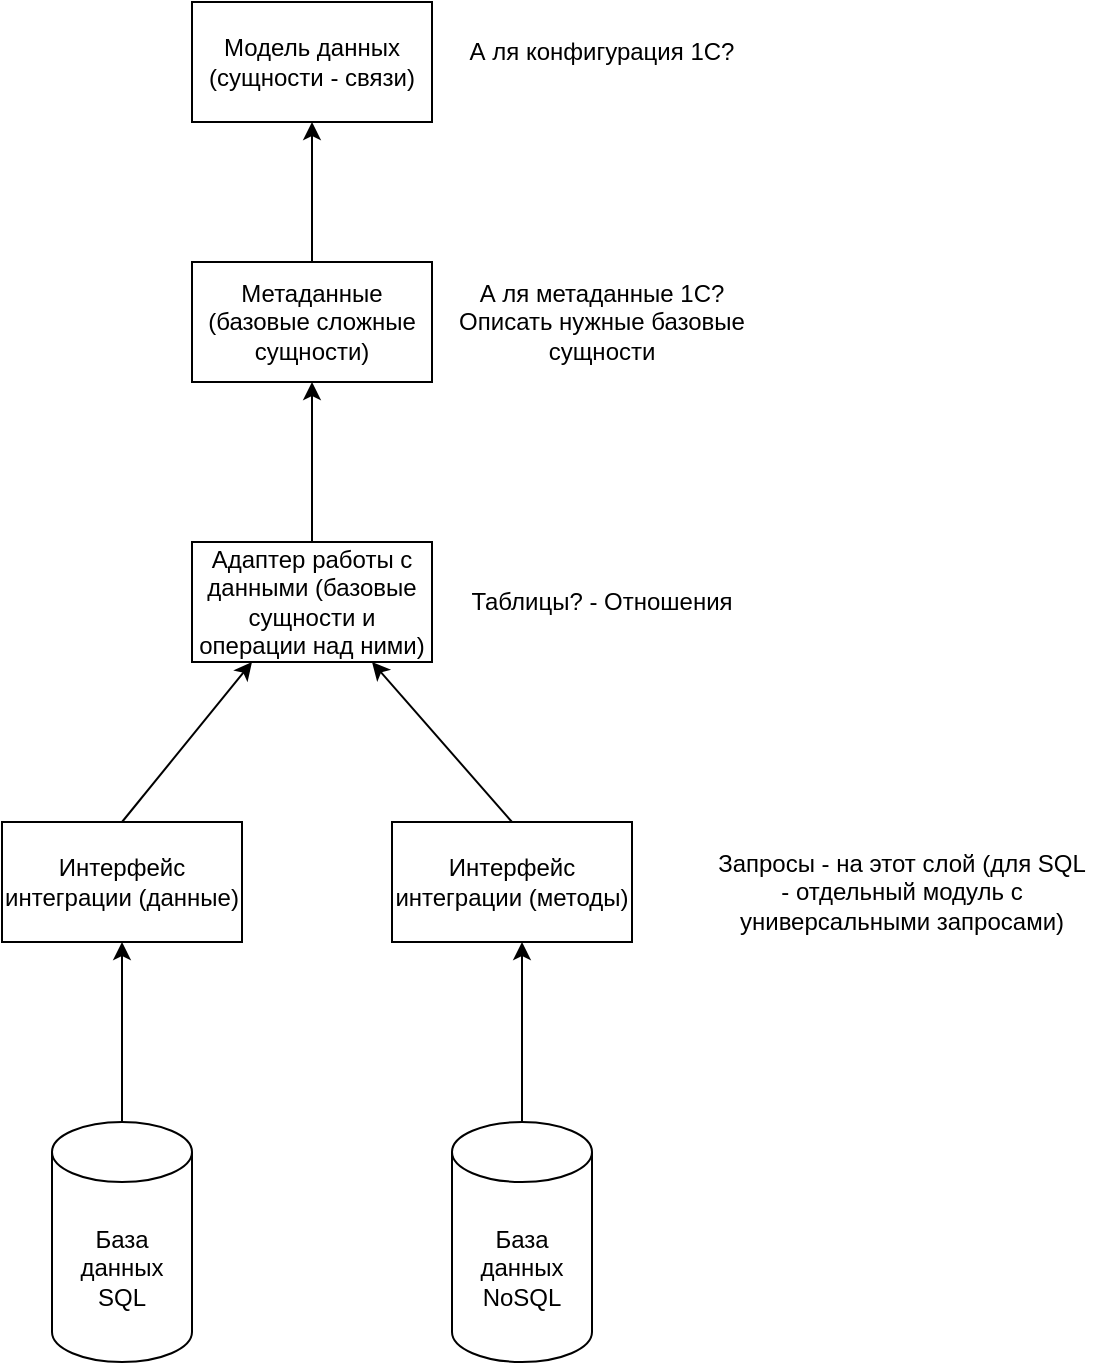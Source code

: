 <mxfile version="18.0.1" type="device"><diagram id="jWbBoB7gBs0TCN0cQdNN" name="Страница 1"><mxGraphModel dx="1038" dy="649" grid="1" gridSize="10" guides="1" tooltips="1" connect="1" arrows="1" fold="1" page="1" pageScale="1" pageWidth="827" pageHeight="1169" math="0" shadow="0"><root><mxCell id="0"/><mxCell id="1" parent="0"/><mxCell id="KaPvvxn7-cwgIbbOo02z-1" value="База данных SQL" style="shape=cylinder3;whiteSpace=wrap;html=1;boundedLbl=1;backgroundOutline=1;size=15;" vertex="1" parent="1"><mxGeometry x="200" y="630" width="70" height="120" as="geometry"/></mxCell><mxCell id="KaPvvxn7-cwgIbbOo02z-2" value="Интерфейс интеграции (методы)" style="rounded=0;whiteSpace=wrap;html=1;" vertex="1" parent="1"><mxGeometry x="370" y="480" width="120" height="60" as="geometry"/></mxCell><mxCell id="KaPvvxn7-cwgIbbOo02z-4" value="База данных NoSQL" style="shape=cylinder3;whiteSpace=wrap;html=1;boundedLbl=1;backgroundOutline=1;size=15;" vertex="1" parent="1"><mxGeometry x="400" y="630" width="70" height="120" as="geometry"/></mxCell><mxCell id="KaPvvxn7-cwgIbbOo02z-5" value="" style="endArrow=classic;html=1;rounded=0;exitX=0.5;exitY=0;exitDx=0;exitDy=0;exitPerimeter=0;" edge="1" parent="1" source="KaPvvxn7-cwgIbbOo02z-1"><mxGeometry width="50" height="50" relative="1" as="geometry"><mxPoint x="250" y="610" as="sourcePoint"/><mxPoint x="235" y="540" as="targetPoint"/></mxGeometry></mxCell><mxCell id="KaPvvxn7-cwgIbbOo02z-6" value="" style="endArrow=classic;html=1;rounded=0;exitX=0.5;exitY=0;exitDx=0;exitDy=0;exitPerimeter=0;" edge="1" parent="1" source="KaPvvxn7-cwgIbbOo02z-4"><mxGeometry width="50" height="50" relative="1" as="geometry"><mxPoint x="360" y="600" as="sourcePoint"/><mxPoint x="435" y="540" as="targetPoint"/></mxGeometry></mxCell><mxCell id="KaPvvxn7-cwgIbbOo02z-7" value="Интерфейс интеграции (данные)" style="rounded=0;whiteSpace=wrap;html=1;" vertex="1" parent="1"><mxGeometry x="175" y="480" width="120" height="60" as="geometry"/></mxCell><mxCell id="KaPvvxn7-cwgIbbOo02z-8" value="Адаптер работы с данными (базовые сущности и операции над ними)" style="rounded=0;whiteSpace=wrap;html=1;" vertex="1" parent="1"><mxGeometry x="270" y="340" width="120" height="60" as="geometry"/></mxCell><mxCell id="KaPvvxn7-cwgIbbOo02z-9" value="" style="endArrow=classic;html=1;rounded=0;exitX=0.5;exitY=0;exitDx=0;exitDy=0;entryX=0.25;entryY=1;entryDx=0;entryDy=0;" edge="1" parent="1" source="KaPvvxn7-cwgIbbOo02z-7" target="KaPvvxn7-cwgIbbOo02z-8"><mxGeometry width="50" height="50" relative="1" as="geometry"><mxPoint x="190" y="460" as="sourcePoint"/><mxPoint x="240" y="410" as="targetPoint"/></mxGeometry></mxCell><mxCell id="KaPvvxn7-cwgIbbOo02z-10" value="" style="endArrow=classic;html=1;rounded=0;exitX=0.5;exitY=0;exitDx=0;exitDy=0;entryX=0.75;entryY=1;entryDx=0;entryDy=0;" edge="1" parent="1" source="KaPvvxn7-cwgIbbOo02z-2" target="KaPvvxn7-cwgIbbOo02z-8"><mxGeometry width="50" height="50" relative="1" as="geometry"><mxPoint x="430" y="440" as="sourcePoint"/><mxPoint x="480" y="390" as="targetPoint"/></mxGeometry></mxCell><mxCell id="KaPvvxn7-cwgIbbOo02z-11" value="Метаданные (базовые сложные сущности)" style="rounded=0;whiteSpace=wrap;html=1;" vertex="1" parent="1"><mxGeometry x="270" y="200" width="120" height="60" as="geometry"/></mxCell><mxCell id="KaPvvxn7-cwgIbbOo02z-12" value="Таблицы? - Отношения" style="text;html=1;strokeColor=none;fillColor=none;align=center;verticalAlign=middle;whiteSpace=wrap;rounded=0;" vertex="1" parent="1"><mxGeometry x="400" y="355" width="150" height="30" as="geometry"/></mxCell><mxCell id="KaPvvxn7-cwgIbbOo02z-13" value="" style="endArrow=classic;html=1;rounded=0;exitX=0.5;exitY=0;exitDx=0;exitDy=0;entryX=0.5;entryY=1;entryDx=0;entryDy=0;" edge="1" parent="1" source="KaPvvxn7-cwgIbbOo02z-8" target="KaPvvxn7-cwgIbbOo02z-11"><mxGeometry width="50" height="50" relative="1" as="geometry"><mxPoint x="300" y="320" as="sourcePoint"/><mxPoint x="350" y="270" as="targetPoint"/></mxGeometry></mxCell><mxCell id="KaPvvxn7-cwgIbbOo02z-14" value="Модель данных (сущности - связи)" style="rounded=0;whiteSpace=wrap;html=1;" vertex="1" parent="1"><mxGeometry x="270" y="70" width="120" height="60" as="geometry"/></mxCell><mxCell id="KaPvvxn7-cwgIbbOo02z-15" value="А ля метаданные 1С? Описать нужные базовые сущности" style="text;html=1;strokeColor=none;fillColor=none;align=center;verticalAlign=middle;whiteSpace=wrap;rounded=0;" vertex="1" parent="1"><mxGeometry x="400" y="215" width="150" height="30" as="geometry"/></mxCell><mxCell id="KaPvvxn7-cwgIbbOo02z-16" value="А ля конфигурация 1С?" style="text;html=1;strokeColor=none;fillColor=none;align=center;verticalAlign=middle;whiteSpace=wrap;rounded=0;" vertex="1" parent="1"><mxGeometry x="400" y="80" width="150" height="30" as="geometry"/></mxCell><mxCell id="KaPvvxn7-cwgIbbOo02z-17" value="" style="endArrow=classic;html=1;rounded=0;exitX=0.5;exitY=0;exitDx=0;exitDy=0;entryX=0.5;entryY=1;entryDx=0;entryDy=0;" edge="1" parent="1" source="KaPvvxn7-cwgIbbOo02z-11" target="KaPvvxn7-cwgIbbOo02z-14"><mxGeometry width="50" height="50" relative="1" as="geometry"><mxPoint x="250" y="190" as="sourcePoint"/><mxPoint x="300" y="140" as="targetPoint"/></mxGeometry></mxCell><mxCell id="KaPvvxn7-cwgIbbOo02z-18" value="Запросы - на этот слой (для SQL - отдельный модуль с универсальными запросами)" style="text;html=1;strokeColor=none;fillColor=none;align=center;verticalAlign=middle;whiteSpace=wrap;rounded=0;" vertex="1" parent="1"><mxGeometry x="530" y="500" width="190" height="30" as="geometry"/></mxCell></root></mxGraphModel></diagram></mxfile>